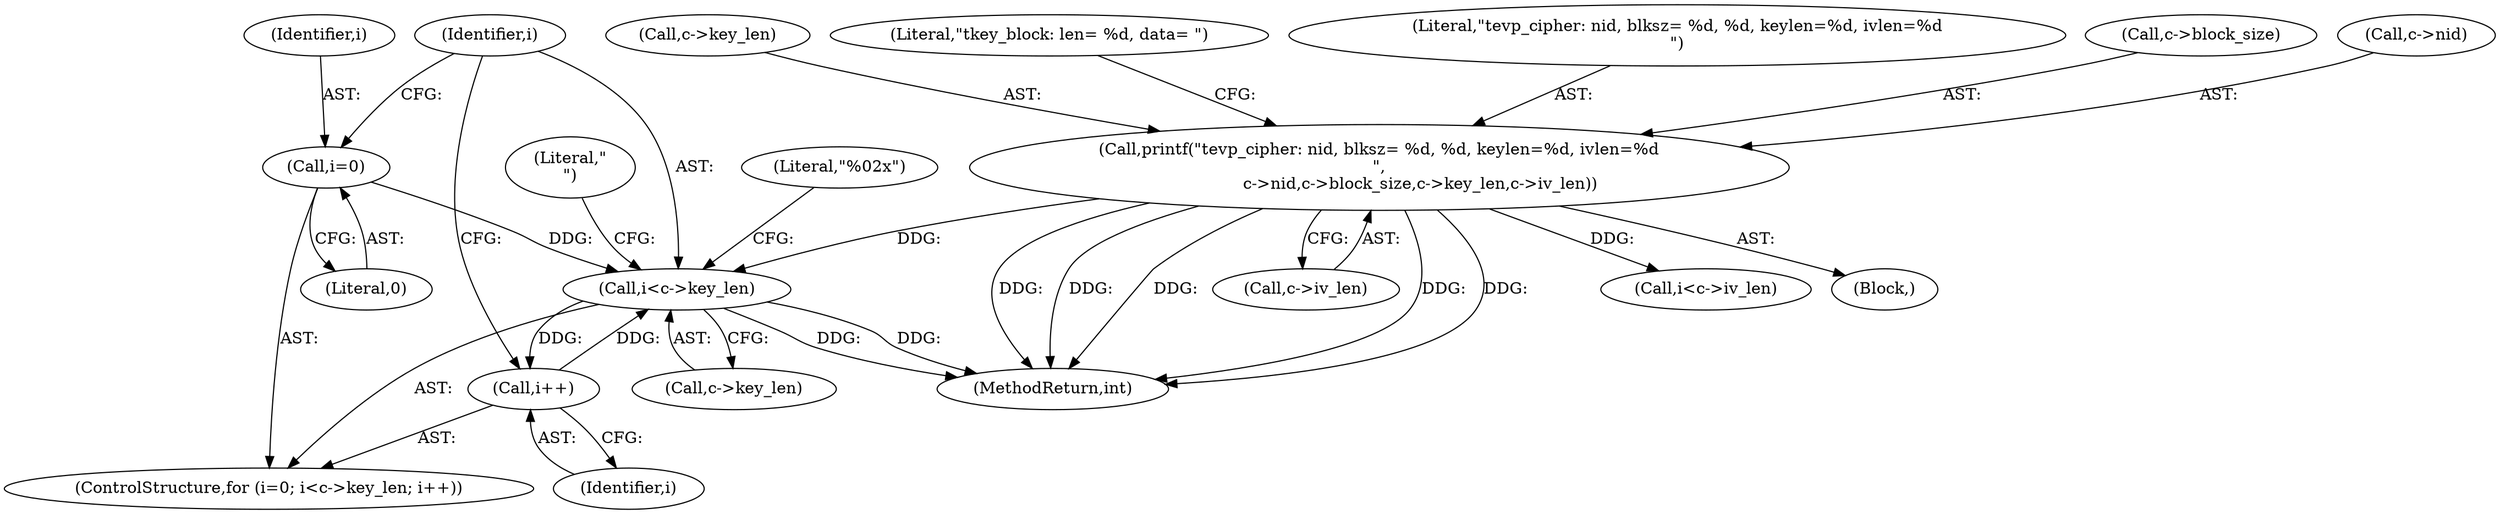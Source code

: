digraph "0_openssl_34628967f1e65dc8f34e000f0f5518e21afbfc7b_0@pointer" {
"1000922" [label="(Call,i<c->key_len)"];
"1000919" [label="(Call,i=0)"];
"1000927" [label="(Call,i++)"];
"1000922" [label="(Call,i<c->key_len)"];
"1000218" [label="(Call,printf(\"\tevp_cipher: nid, blksz= %d, %d, keylen=%d, ivlen=%d\n\",\n                c->nid,c->block_size,c->key_len,c->iv_len))"];
"1000930" [label="(Literal,\"%02x\")"];
"1000220" [label="(Call,c->nid)"];
"1000942" [label="(Call,i<c->iv_len)"];
"1000923" [label="(Identifier,i)"];
"1000921" [label="(Literal,0)"];
"1000924" [label="(Call,c->key_len)"];
"1000110" [label="(Block,)"];
"1000229" [label="(Call,c->iv_len)"];
"1000920" [label="(Identifier,i)"];
"1000918" [label="(ControlStructure,for (i=0; i<c->key_len; i++))"];
"1000928" [label="(Identifier,i)"];
"1000226" [label="(Call,c->key_len)"];
"1000218" [label="(Call,printf(\"\tevp_cipher: nid, blksz= %d, %d, keylen=%d, ivlen=%d\n\",\n                c->nid,c->block_size,c->key_len,c->iv_len))"];
"1000233" [label="(Literal,\"\tkey_block: len= %d, data= \")"];
"1000219" [label="(Literal,\"\tevp_cipher: nid, blksz= %d, %d, keylen=%d, ivlen=%d\n\")"];
"1000922" [label="(Call,i<c->key_len)"];
"1000935" [label="(Literal,\"\n\")"];
"1001081" [label="(MethodReturn,int)"];
"1000919" [label="(Call,i=0)"];
"1000927" [label="(Call,i++)"];
"1000223" [label="(Call,c->block_size)"];
"1000922" -> "1000918"  [label="AST: "];
"1000922" -> "1000924"  [label="CFG: "];
"1000923" -> "1000922"  [label="AST: "];
"1000924" -> "1000922"  [label="AST: "];
"1000930" -> "1000922"  [label="CFG: "];
"1000935" -> "1000922"  [label="CFG: "];
"1000922" -> "1001081"  [label="DDG: "];
"1000922" -> "1001081"  [label="DDG: "];
"1000919" -> "1000922"  [label="DDG: "];
"1000927" -> "1000922"  [label="DDG: "];
"1000218" -> "1000922"  [label="DDG: "];
"1000922" -> "1000927"  [label="DDG: "];
"1000919" -> "1000918"  [label="AST: "];
"1000919" -> "1000921"  [label="CFG: "];
"1000920" -> "1000919"  [label="AST: "];
"1000921" -> "1000919"  [label="AST: "];
"1000923" -> "1000919"  [label="CFG: "];
"1000927" -> "1000918"  [label="AST: "];
"1000927" -> "1000928"  [label="CFG: "];
"1000928" -> "1000927"  [label="AST: "];
"1000923" -> "1000927"  [label="CFG: "];
"1000218" -> "1000110"  [label="AST: "];
"1000218" -> "1000229"  [label="CFG: "];
"1000219" -> "1000218"  [label="AST: "];
"1000220" -> "1000218"  [label="AST: "];
"1000223" -> "1000218"  [label="AST: "];
"1000226" -> "1000218"  [label="AST: "];
"1000229" -> "1000218"  [label="AST: "];
"1000233" -> "1000218"  [label="CFG: "];
"1000218" -> "1001081"  [label="DDG: "];
"1000218" -> "1001081"  [label="DDG: "];
"1000218" -> "1001081"  [label="DDG: "];
"1000218" -> "1001081"  [label="DDG: "];
"1000218" -> "1001081"  [label="DDG: "];
"1000218" -> "1000942"  [label="DDG: "];
}
